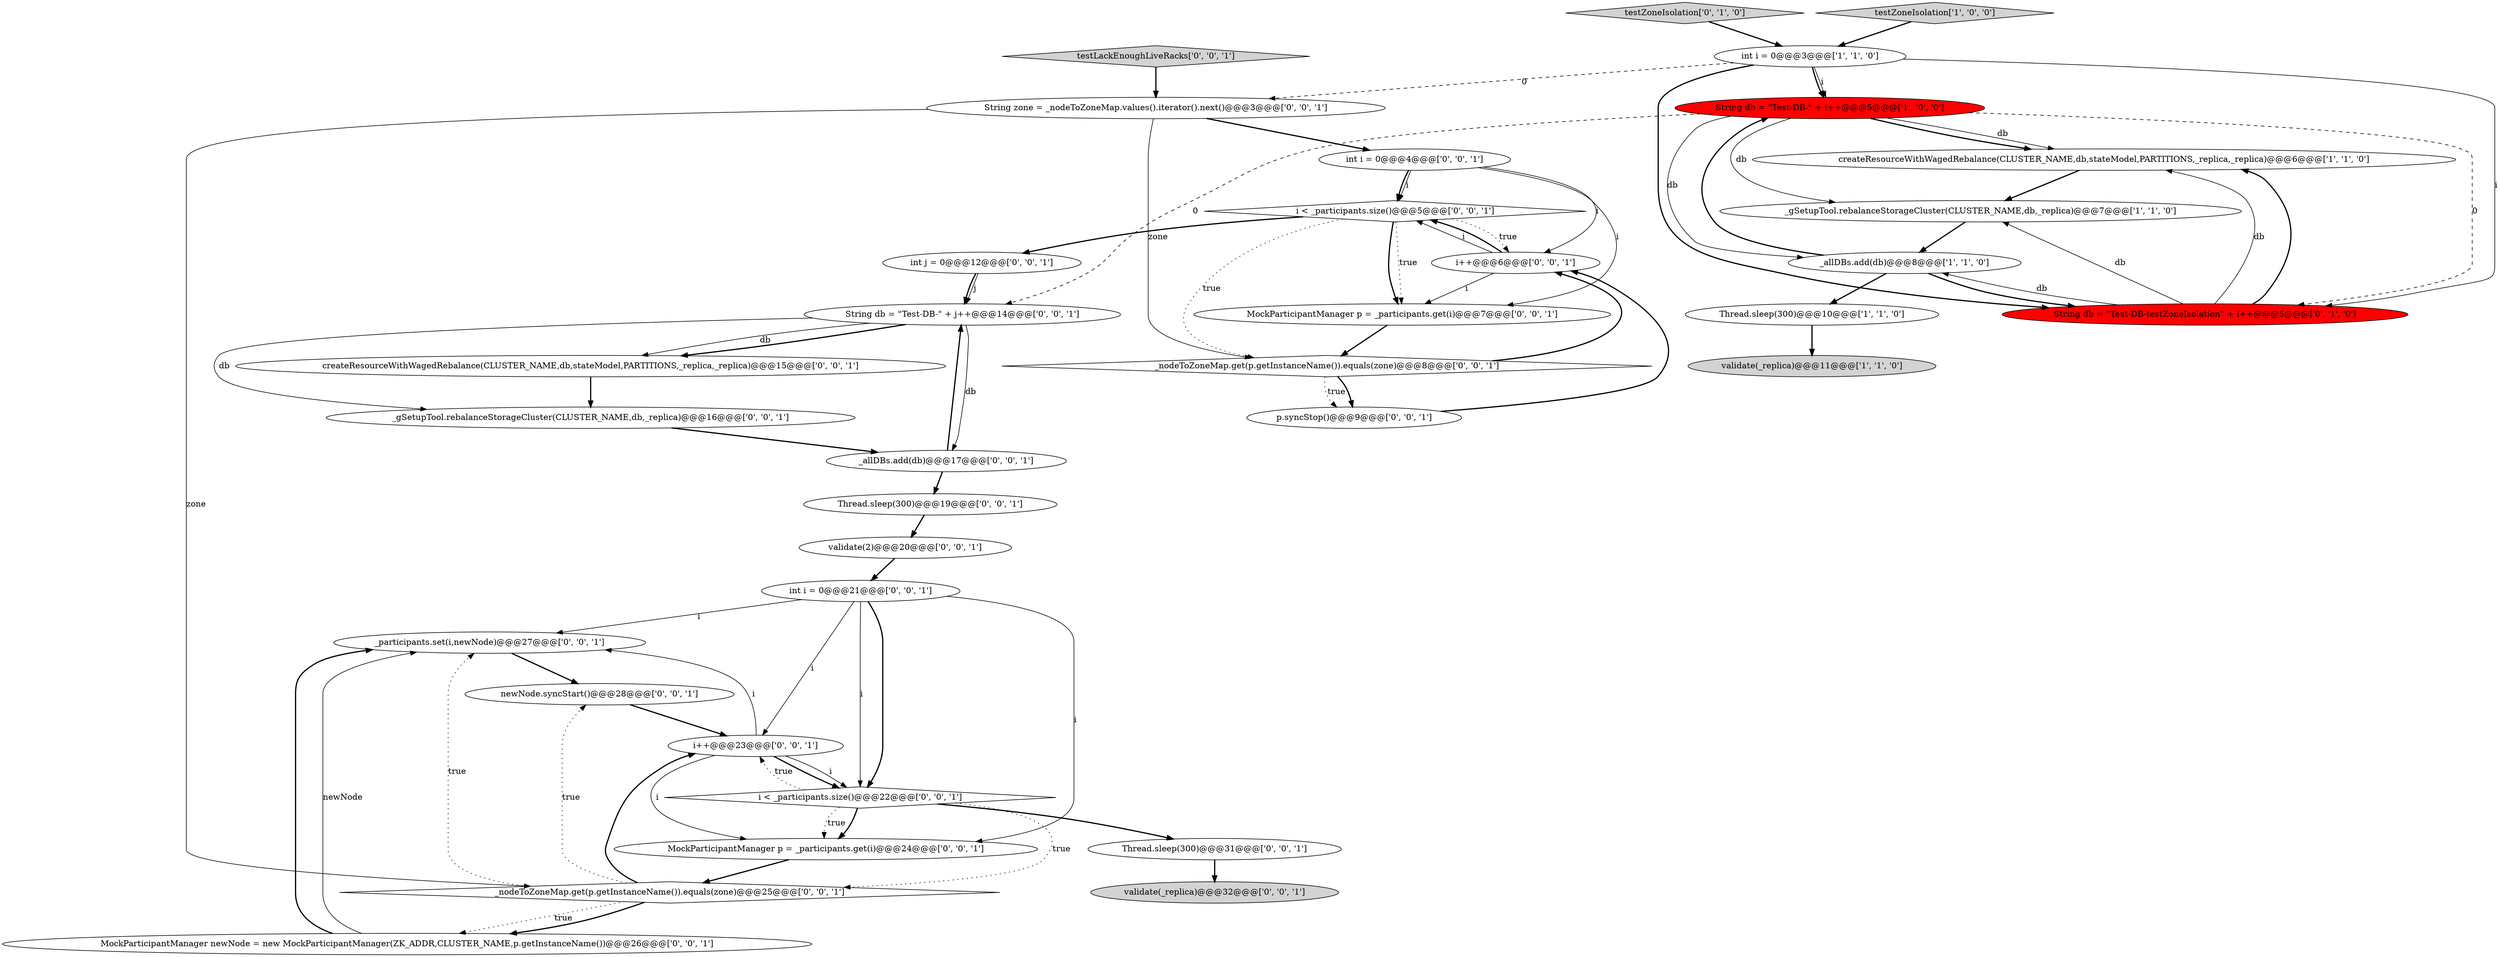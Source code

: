 digraph {
31 [style = filled, label = "String zone = _nodeToZoneMap.values().iterator().next()@@@3@@@['0', '0', '1']", fillcolor = white, shape = ellipse image = "AAA0AAABBB3BBB"];
4 [style = filled, label = "int i = 0@@@3@@@['1', '1', '0']", fillcolor = white, shape = ellipse image = "AAA0AAABBB1BBB"];
18 [style = filled, label = "i < _participants.size()@@@5@@@['0', '0', '1']", fillcolor = white, shape = diamond image = "AAA0AAABBB3BBB"];
20 [style = filled, label = "i++@@@6@@@['0', '0', '1']", fillcolor = white, shape = ellipse image = "AAA0AAABBB3BBB"];
0 [style = filled, label = "createResourceWithWagedRebalance(CLUSTER_NAME,db,stateModel,PARTITIONS,_replica,_replica)@@@6@@@['1', '1', '0']", fillcolor = white, shape = ellipse image = "AAA0AAABBB1BBB"];
8 [style = filled, label = "testZoneIsolation['0', '1', '0']", fillcolor = lightgray, shape = diamond image = "AAA0AAABBB2BBB"];
32 [style = filled, label = "int i = 0@@@21@@@['0', '0', '1']", fillcolor = white, shape = ellipse image = "AAA0AAABBB3BBB"];
9 [style = filled, label = "String db = \"Test-DB-testZoneIsolation\" + i++@@@5@@@['0', '1', '0']", fillcolor = red, shape = ellipse image = "AAA1AAABBB2BBB"];
33 [style = filled, label = "Thread.sleep(300)@@@31@@@['0', '0', '1']", fillcolor = white, shape = ellipse image = "AAA0AAABBB3BBB"];
7 [style = filled, label = "String db = \"Test-DB-\" + i++@@@5@@@['1', '0', '0']", fillcolor = red, shape = ellipse image = "AAA1AAABBB1BBB"];
23 [style = filled, label = "p.syncStop()@@@9@@@['0', '0', '1']", fillcolor = white, shape = ellipse image = "AAA0AAABBB3BBB"];
25 [style = filled, label = "_participants.set(i,newNode)@@@27@@@['0', '0', '1']", fillcolor = white, shape = ellipse image = "AAA0AAABBB3BBB"];
26 [style = filled, label = "MockParticipantManager p = _participants.get(i)@@@7@@@['0', '0', '1']", fillcolor = white, shape = ellipse image = "AAA0AAABBB3BBB"];
22 [style = filled, label = "validate(_replica)@@@32@@@['0', '0', '1']", fillcolor = lightgray, shape = ellipse image = "AAA0AAABBB3BBB"];
17 [style = filled, label = "String db = \"Test-DB-\" + j++@@@14@@@['0', '0', '1']", fillcolor = white, shape = ellipse image = "AAA0AAABBB3BBB"];
16 [style = filled, label = "validate(2)@@@20@@@['0', '0', '1']", fillcolor = white, shape = ellipse image = "AAA0AAABBB3BBB"];
5 [style = filled, label = "validate(_replica)@@@11@@@['1', '1', '0']", fillcolor = lightgray, shape = ellipse image = "AAA0AAABBB1BBB"];
14 [style = filled, label = "i++@@@23@@@['0', '0', '1']", fillcolor = white, shape = ellipse image = "AAA0AAABBB3BBB"];
27 [style = filled, label = "_gSetupTool.rebalanceStorageCluster(CLUSTER_NAME,db,_replica)@@@16@@@['0', '0', '1']", fillcolor = white, shape = ellipse image = "AAA0AAABBB3BBB"];
11 [style = filled, label = "newNode.syncStart()@@@28@@@['0', '0', '1']", fillcolor = white, shape = ellipse image = "AAA0AAABBB3BBB"];
28 [style = filled, label = "Thread.sleep(300)@@@19@@@['0', '0', '1']", fillcolor = white, shape = ellipse image = "AAA0AAABBB3BBB"];
21 [style = filled, label = "MockParticipantManager newNode = new MockParticipantManager(ZK_ADDR,CLUSTER_NAME,p.getInstanceName())@@@26@@@['0', '0', '1']", fillcolor = white, shape = ellipse image = "AAA0AAABBB3BBB"];
2 [style = filled, label = "_allDBs.add(db)@@@8@@@['1', '1', '0']", fillcolor = white, shape = ellipse image = "AAA0AAABBB1BBB"];
10 [style = filled, label = "int i = 0@@@4@@@['0', '0', '1']", fillcolor = white, shape = ellipse image = "AAA0AAABBB3BBB"];
13 [style = filled, label = "MockParticipantManager p = _participants.get(i)@@@24@@@['0', '0', '1']", fillcolor = white, shape = ellipse image = "AAA0AAABBB3BBB"];
34 [style = filled, label = "_nodeToZoneMap.get(p.getInstanceName()).equals(zone)@@@25@@@['0', '0', '1']", fillcolor = white, shape = diamond image = "AAA0AAABBB3BBB"];
15 [style = filled, label = "testLackEnoughLiveRacks['0', '0', '1']", fillcolor = lightgray, shape = diamond image = "AAA0AAABBB3BBB"];
29 [style = filled, label = "_allDBs.add(db)@@@17@@@['0', '0', '1']", fillcolor = white, shape = ellipse image = "AAA0AAABBB3BBB"];
12 [style = filled, label = "createResourceWithWagedRebalance(CLUSTER_NAME,db,stateModel,PARTITIONS,_replica,_replica)@@@15@@@['0', '0', '1']", fillcolor = white, shape = ellipse image = "AAA0AAABBB3BBB"];
19 [style = filled, label = "_nodeToZoneMap.get(p.getInstanceName()).equals(zone)@@@8@@@['0', '0', '1']", fillcolor = white, shape = diamond image = "AAA0AAABBB3BBB"];
3 [style = filled, label = "Thread.sleep(300)@@@10@@@['1', '1', '0']", fillcolor = white, shape = ellipse image = "AAA0AAABBB1BBB"];
30 [style = filled, label = "int j = 0@@@12@@@['0', '0', '1']", fillcolor = white, shape = ellipse image = "AAA0AAABBB3BBB"];
24 [style = filled, label = "i < _participants.size()@@@22@@@['0', '0', '1']", fillcolor = white, shape = diamond image = "AAA0AAABBB3BBB"];
6 [style = filled, label = "testZoneIsolation['1', '0', '0']", fillcolor = lightgray, shape = diamond image = "AAA0AAABBB1BBB"];
1 [style = filled, label = "_gSetupTool.rebalanceStorageCluster(CLUSTER_NAME,db,_replica)@@@7@@@['1', '1', '0']", fillcolor = white, shape = ellipse image = "AAA0AAABBB1BBB"];
4->7 [style = solid, label="i"];
9->2 [style = solid, label="db"];
4->9 [style = bold, label=""];
4->9 [style = solid, label="i"];
10->18 [style = bold, label=""];
14->13 [style = solid, label="i"];
23->20 [style = bold, label=""];
32->24 [style = solid, label="i"];
29->17 [style = bold, label=""];
14->24 [style = bold, label=""];
30->17 [style = bold, label=""];
13->34 [style = bold, label=""];
9->0 [style = bold, label=""];
24->14 [style = dotted, label="true"];
34->21 [style = dotted, label="true"];
11->14 [style = bold, label=""];
7->17 [style = dashed, label="0"];
19->20 [style = bold, label=""];
31->34 [style = solid, label="zone"];
10->18 [style = solid, label="i"];
9->0 [style = solid, label="db"];
32->13 [style = solid, label="i"];
2->3 [style = bold, label=""];
18->26 [style = bold, label=""];
18->19 [style = dotted, label="true"];
34->11 [style = dotted, label="true"];
4->31 [style = dashed, label="0"];
18->30 [style = bold, label=""];
19->23 [style = dotted, label="true"];
14->25 [style = solid, label="i"];
7->0 [style = bold, label=""];
16->32 [style = bold, label=""];
24->13 [style = bold, label=""];
2->9 [style = bold, label=""];
21->25 [style = bold, label=""];
18->20 [style = dotted, label="true"];
26->19 [style = bold, label=""];
28->16 [style = bold, label=""];
17->12 [style = solid, label="db"];
4->7 [style = bold, label=""];
17->29 [style = solid, label="db"];
20->18 [style = solid, label="i"];
29->28 [style = bold, label=""];
20->18 [style = bold, label=""];
7->2 [style = solid, label="db"];
24->33 [style = bold, label=""];
6->4 [style = bold, label=""];
7->0 [style = solid, label="db"];
32->14 [style = solid, label="i"];
21->25 [style = solid, label="newNode"];
3->5 [style = bold, label=""];
17->12 [style = bold, label=""];
20->26 [style = solid, label="i"];
14->24 [style = solid, label="i"];
15->31 [style = bold, label=""];
30->17 [style = solid, label="j"];
31->10 [style = bold, label=""];
25->11 [style = bold, label=""];
0->1 [style = bold, label=""];
19->23 [style = bold, label=""];
33->22 [style = bold, label=""];
18->26 [style = dotted, label="true"];
24->34 [style = dotted, label="true"];
7->9 [style = dashed, label="0"];
31->19 [style = solid, label="zone"];
32->25 [style = solid, label="i"];
1->2 [style = bold, label=""];
34->14 [style = bold, label=""];
7->1 [style = solid, label="db"];
2->7 [style = bold, label=""];
8->4 [style = bold, label=""];
27->29 [style = bold, label=""];
32->24 [style = bold, label=""];
12->27 [style = bold, label=""];
9->1 [style = solid, label="db"];
34->25 [style = dotted, label="true"];
34->21 [style = bold, label=""];
17->27 [style = solid, label="db"];
10->20 [style = solid, label="i"];
10->26 [style = solid, label="i"];
24->13 [style = dotted, label="true"];
}
